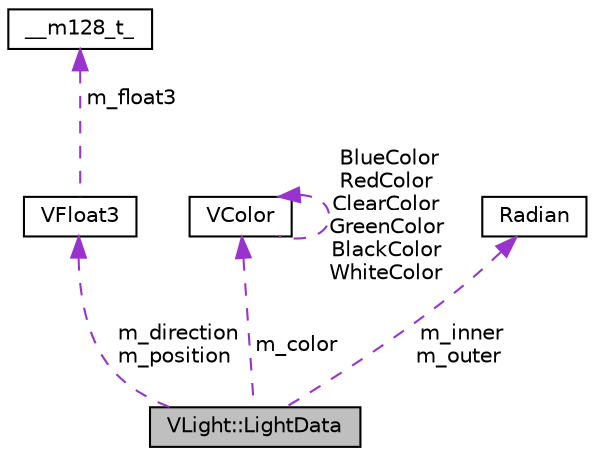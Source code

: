 digraph "VLight::LightData"
{
  edge [fontname="Helvetica",fontsize="10",labelfontname="Helvetica",labelfontsize="10"];
  node [fontname="Helvetica",fontsize="10",shape=record];
  Node1 [label="VLight::LightData",height=0.2,width=0.4,color="black", fillcolor="grey75", style="filled", fontcolor="black"];
  Node2 -> Node1 [dir="back",color="darkorchid3",fontsize="10",style="dashed",label=" m_direction\nm_position" ,fontname="Helvetica"];
  Node2 [label="VFloat3",height=0.2,width=0.4,color="black", fillcolor="white", style="filled",URL="$class_v_float3.html"];
  Node3 -> Node2 [dir="back",color="darkorchid3",fontsize="10",style="dashed",label=" m_float3" ,fontname="Helvetica"];
  Node3 [label="__m128_t_",height=0.2,width=0.4,color="black", fillcolor="white", style="filled",URL="$struct____m128__t__.html"];
  Node4 -> Node1 [dir="back",color="darkorchid3",fontsize="10",style="dashed",label=" m_color" ,fontname="Helvetica"];
  Node4 [label="VColor",height=0.2,width=0.4,color="black", fillcolor="white", style="filled",URL="$class_v_color.html"];
  Node4 -> Node4 [dir="back",color="darkorchid3",fontsize="10",style="dashed",label=" BlueColor\nRedColor\nClearColor\nGreenColor\nBlackColor\nWhiteColor" ,fontname="Helvetica"];
  Node5 -> Node1 [dir="back",color="darkorchid3",fontsize="10",style="dashed",label=" m_inner\nm_outer" ,fontname="Helvetica"];
  Node5 [label="Radian",height=0.2,width=0.4,color="black", fillcolor="white", style="filled",URL="$class_radian.html"];
}
